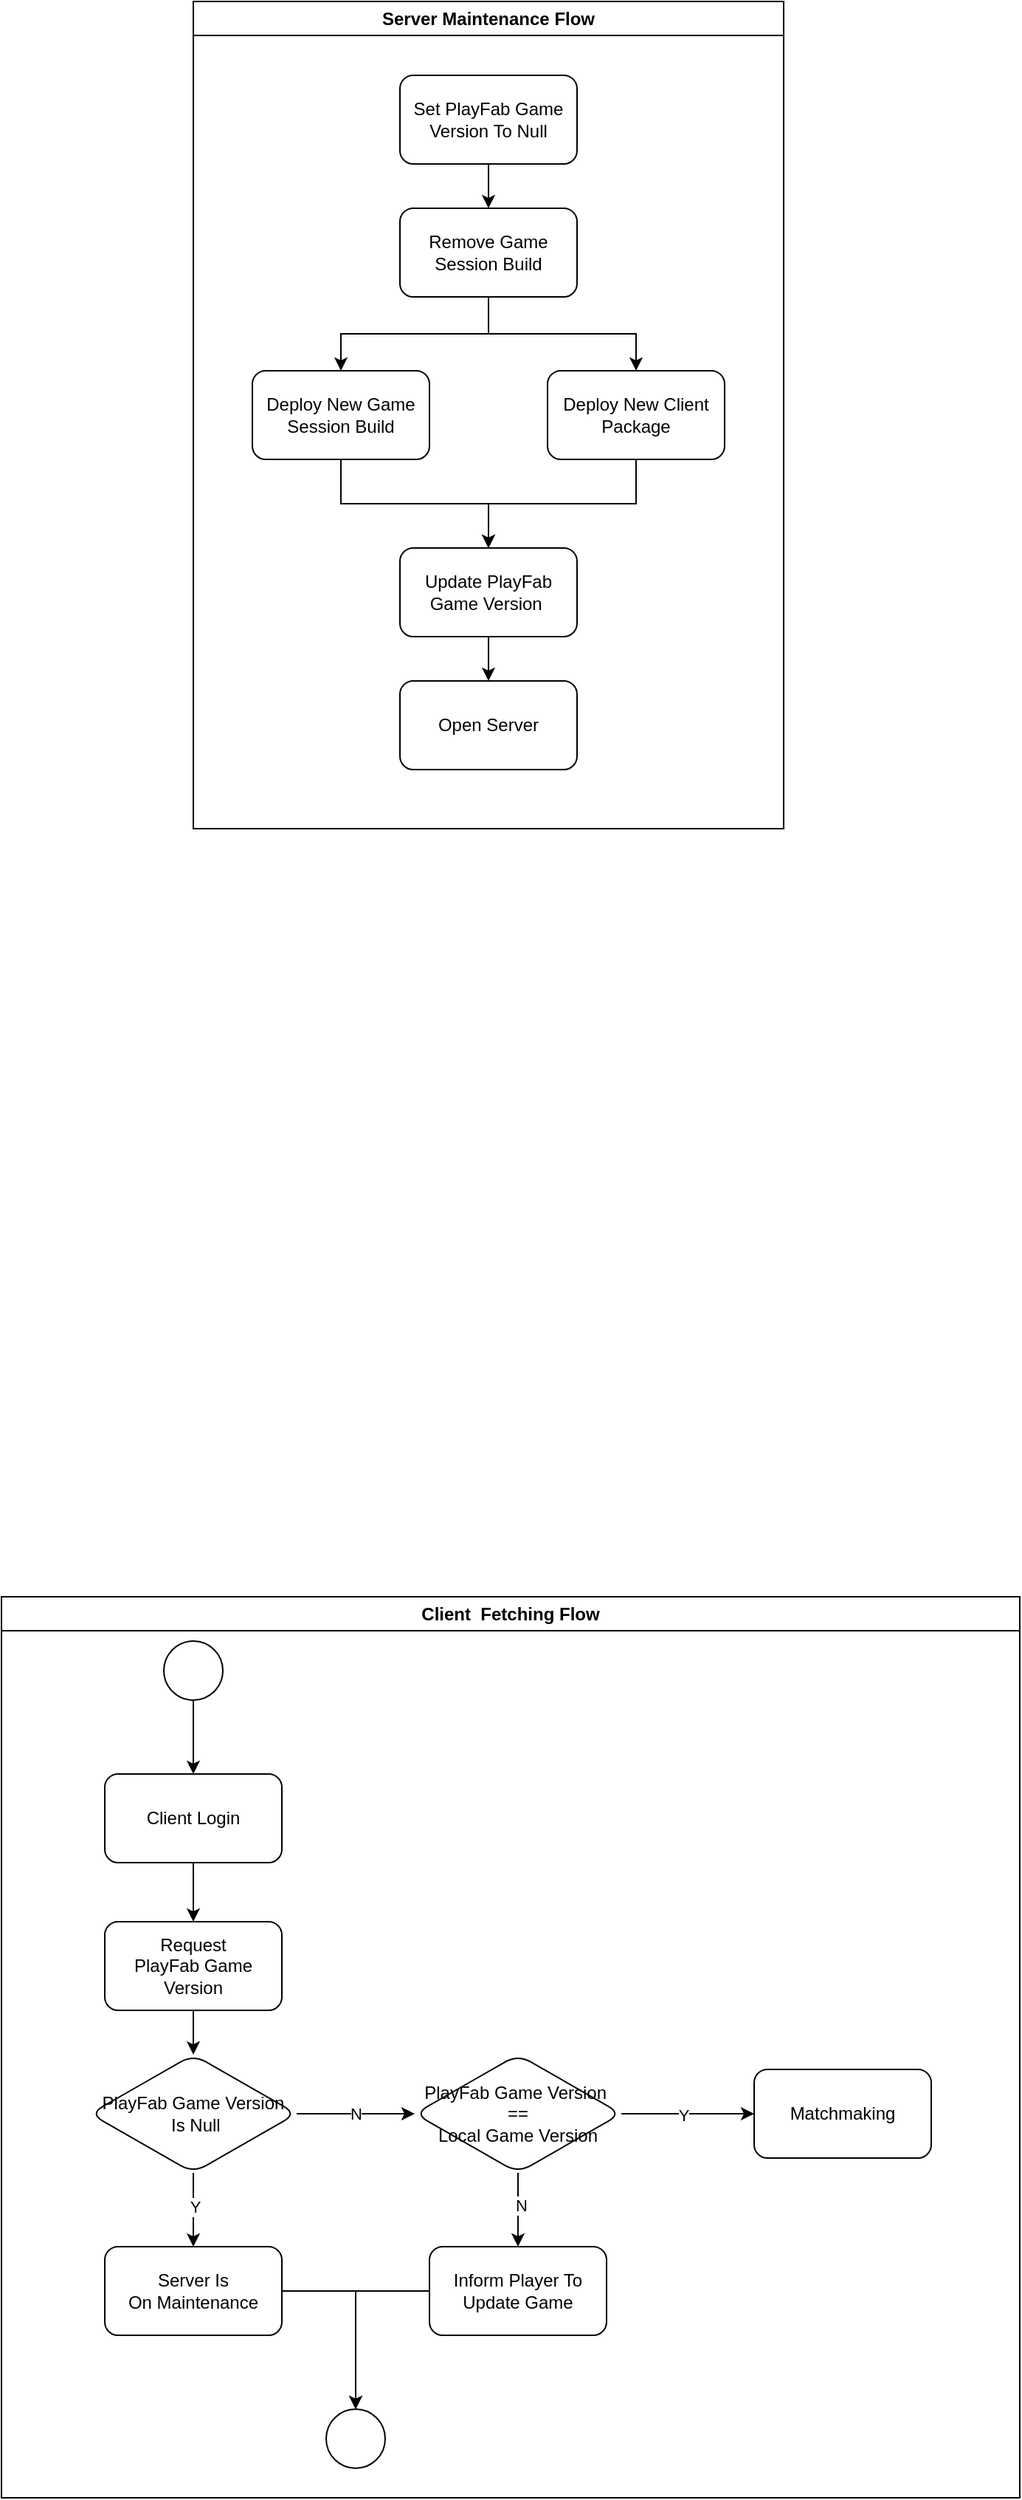 <mxfile version="21.3.0" type="github">
  <diagram name="Page-1" id="dbpJPx3zQGFUIyQtWBNA">
    <mxGraphModel dx="698" dy="668" grid="1" gridSize="10" guides="1" tooltips="1" connect="1" arrows="1" fold="1" page="1" pageScale="1" pageWidth="850" pageHeight="1100" math="0" shadow="0">
      <root>
        <mxCell id="0" />
        <mxCell id="1" parent="0" />
        <mxCell id="XkwDAgM6hhJPjJKCZIzu-50" value="Server Maintenance Flow" style="swimlane;whiteSpace=wrap;html=1;" vertex="1" parent="1">
          <mxGeometry x="210" y="130" width="400" height="560" as="geometry" />
        </mxCell>
        <mxCell id="XkwDAgM6hhJPjJKCZIzu-8" value="Remove Game Session Build" style="rounded=1;whiteSpace=wrap;html=1;" vertex="1" parent="XkwDAgM6hhJPjJKCZIzu-50">
          <mxGeometry x="140" y="140" width="120" height="60" as="geometry" />
        </mxCell>
        <mxCell id="XkwDAgM6hhJPjJKCZIzu-11" value="" style="edgeStyle=orthogonalEdgeStyle;rounded=0;orthogonalLoop=1;jettySize=auto;html=1;" edge="1" parent="XkwDAgM6hhJPjJKCZIzu-50" source="XkwDAgM6hhJPjJKCZIzu-9" target="XkwDAgM6hhJPjJKCZIzu-8">
          <mxGeometry relative="1" as="geometry" />
        </mxCell>
        <mxCell id="XkwDAgM6hhJPjJKCZIzu-9" value="Set PlayFab Game Version To Null" style="whiteSpace=wrap;html=1;rounded=1;" vertex="1" parent="XkwDAgM6hhJPjJKCZIzu-50">
          <mxGeometry x="140" y="50" width="120" height="60" as="geometry" />
        </mxCell>
        <mxCell id="XkwDAgM6hhJPjJKCZIzu-12" value="Deploy New Game Session Build" style="whiteSpace=wrap;html=1;rounded=1;" vertex="1" parent="XkwDAgM6hhJPjJKCZIzu-50">
          <mxGeometry x="40" y="250" width="120" height="60" as="geometry" />
        </mxCell>
        <mxCell id="XkwDAgM6hhJPjJKCZIzu-13" value="" style="edgeStyle=orthogonalEdgeStyle;rounded=0;orthogonalLoop=1;jettySize=auto;html=1;" edge="1" parent="XkwDAgM6hhJPjJKCZIzu-50" source="XkwDAgM6hhJPjJKCZIzu-8" target="XkwDAgM6hhJPjJKCZIzu-12">
          <mxGeometry relative="1" as="geometry" />
        </mxCell>
        <mxCell id="XkwDAgM6hhJPjJKCZIzu-14" value="Update PlayFab Game Version&amp;nbsp;" style="whiteSpace=wrap;html=1;rounded=1;" vertex="1" parent="XkwDAgM6hhJPjJKCZIzu-50">
          <mxGeometry x="140" y="370" width="120" height="60" as="geometry" />
        </mxCell>
        <mxCell id="XkwDAgM6hhJPjJKCZIzu-15" value="" style="edgeStyle=orthogonalEdgeStyle;rounded=0;orthogonalLoop=1;jettySize=auto;html=1;" edge="1" parent="XkwDAgM6hhJPjJKCZIzu-50" source="XkwDAgM6hhJPjJKCZIzu-12" target="XkwDAgM6hhJPjJKCZIzu-14">
          <mxGeometry relative="1" as="geometry" />
        </mxCell>
        <mxCell id="XkwDAgM6hhJPjJKCZIzu-17" value="Deploy New Client Package" style="whiteSpace=wrap;html=1;rounded=1;" vertex="1" parent="XkwDAgM6hhJPjJKCZIzu-50">
          <mxGeometry x="240" y="250" width="120" height="60" as="geometry" />
        </mxCell>
        <mxCell id="XkwDAgM6hhJPjJKCZIzu-18" value="" style="edgeStyle=orthogonalEdgeStyle;rounded=0;orthogonalLoop=1;jettySize=auto;html=1;" edge="1" parent="XkwDAgM6hhJPjJKCZIzu-50" source="XkwDAgM6hhJPjJKCZIzu-8" target="XkwDAgM6hhJPjJKCZIzu-17">
          <mxGeometry relative="1" as="geometry">
            <mxPoint x="210" y="220" as="sourcePoint" />
            <mxPoint x="110" y="260" as="targetPoint" />
          </mxGeometry>
        </mxCell>
        <mxCell id="XkwDAgM6hhJPjJKCZIzu-19" value="" style="edgeStyle=orthogonalEdgeStyle;rounded=0;orthogonalLoop=1;jettySize=auto;html=1;fontStyle=1" edge="1" parent="XkwDAgM6hhJPjJKCZIzu-50" source="XkwDAgM6hhJPjJKCZIzu-17" target="XkwDAgM6hhJPjJKCZIzu-14">
          <mxGeometry relative="1" as="geometry">
            <mxPoint x="220" y="230" as="sourcePoint" />
            <mxPoint x="120" y="270" as="targetPoint" />
          </mxGeometry>
        </mxCell>
        <mxCell id="XkwDAgM6hhJPjJKCZIzu-20" value="Open Server" style="whiteSpace=wrap;html=1;rounded=1;" vertex="1" parent="XkwDAgM6hhJPjJKCZIzu-50">
          <mxGeometry x="140" y="460" width="120" height="60" as="geometry" />
        </mxCell>
        <mxCell id="XkwDAgM6hhJPjJKCZIzu-21" value="" style="edgeStyle=orthogonalEdgeStyle;rounded=0;orthogonalLoop=1;jettySize=auto;html=1;" edge="1" parent="XkwDAgM6hhJPjJKCZIzu-50" source="XkwDAgM6hhJPjJKCZIzu-14" target="XkwDAgM6hhJPjJKCZIzu-20">
          <mxGeometry relative="1" as="geometry" />
        </mxCell>
        <mxCell id="XkwDAgM6hhJPjJKCZIzu-64" value="Client &amp;nbsp;Fetching&amp;nbsp;Flow" style="swimlane;whiteSpace=wrap;html=1;" vertex="1" parent="1">
          <mxGeometry x="80" y="1210" width="690" height="610" as="geometry" />
        </mxCell>
        <mxCell id="XkwDAgM6hhJPjJKCZIzu-22" value="Client Login" style="whiteSpace=wrap;html=1;rounded=1;" vertex="1" parent="XkwDAgM6hhJPjJKCZIzu-64">
          <mxGeometry x="70" y="120" width="120" height="60" as="geometry" />
        </mxCell>
        <mxCell id="XkwDAgM6hhJPjJKCZIzu-27" value="Request PlayFab&amp;nbsp;Game Version" style="whiteSpace=wrap;html=1;rounded=1;" vertex="1" parent="XkwDAgM6hhJPjJKCZIzu-64">
          <mxGeometry x="70" y="220" width="120" height="60" as="geometry" />
        </mxCell>
        <mxCell id="XkwDAgM6hhJPjJKCZIzu-28" value="" style="edgeStyle=orthogonalEdgeStyle;rounded=0;orthogonalLoop=1;jettySize=auto;html=1;" edge="1" parent="XkwDAgM6hhJPjJKCZIzu-64" source="XkwDAgM6hhJPjJKCZIzu-22" target="XkwDAgM6hhJPjJKCZIzu-27">
          <mxGeometry relative="1" as="geometry" />
        </mxCell>
        <mxCell id="XkwDAgM6hhJPjJKCZIzu-29" value="PlayFab Game Version &amp;nbsp;Is Null" style="rhombus;whiteSpace=wrap;html=1;rounded=1;" vertex="1" parent="XkwDAgM6hhJPjJKCZIzu-64">
          <mxGeometry x="60" y="310" width="140" height="80" as="geometry" />
        </mxCell>
        <mxCell id="XkwDAgM6hhJPjJKCZIzu-30" value="" style="edgeStyle=orthogonalEdgeStyle;rounded=0;orthogonalLoop=1;jettySize=auto;html=1;" edge="1" parent="XkwDAgM6hhJPjJKCZIzu-64" source="XkwDAgM6hhJPjJKCZIzu-27" target="XkwDAgM6hhJPjJKCZIzu-29">
          <mxGeometry relative="1" as="geometry" />
        </mxCell>
        <mxCell id="XkwDAgM6hhJPjJKCZIzu-31" value="Server Is On&amp;nbsp;Maintenance" style="whiteSpace=wrap;html=1;rounded=1;" vertex="1" parent="XkwDAgM6hhJPjJKCZIzu-64">
          <mxGeometry x="70" y="440" width="120" height="60" as="geometry" />
        </mxCell>
        <mxCell id="XkwDAgM6hhJPjJKCZIzu-32" value="" style="edgeStyle=orthogonalEdgeStyle;rounded=0;orthogonalLoop=1;jettySize=auto;html=1;" edge="1" parent="XkwDAgM6hhJPjJKCZIzu-64" source="XkwDAgM6hhJPjJKCZIzu-29" target="XkwDAgM6hhJPjJKCZIzu-31">
          <mxGeometry relative="1" as="geometry" />
        </mxCell>
        <mxCell id="XkwDAgM6hhJPjJKCZIzu-33" value="Y" style="edgeLabel;html=1;align=center;verticalAlign=middle;resizable=0;points=[];" vertex="1" connectable="0" parent="XkwDAgM6hhJPjJKCZIzu-32">
          <mxGeometry x="-0.08" y="1" relative="1" as="geometry">
            <mxPoint as="offset" />
          </mxGeometry>
        </mxCell>
        <mxCell id="XkwDAgM6hhJPjJKCZIzu-34" value="" style="ellipse;whiteSpace=wrap;html=1;aspect=fixed;" vertex="1" parent="XkwDAgM6hhJPjJKCZIzu-64">
          <mxGeometry x="220" y="550" width="40" height="40" as="geometry" />
        </mxCell>
        <mxCell id="XkwDAgM6hhJPjJKCZIzu-35" value="" style="edgeStyle=orthogonalEdgeStyle;rounded=0;orthogonalLoop=1;jettySize=auto;html=1;" edge="1" parent="XkwDAgM6hhJPjJKCZIzu-64" source="XkwDAgM6hhJPjJKCZIzu-31" target="XkwDAgM6hhJPjJKCZIzu-34">
          <mxGeometry relative="1" as="geometry" />
        </mxCell>
        <mxCell id="XkwDAgM6hhJPjJKCZIzu-37" value="" style="edgeStyle=orthogonalEdgeStyle;rounded=0;orthogonalLoop=1;jettySize=auto;html=1;" edge="1" parent="XkwDAgM6hhJPjJKCZIzu-64" source="XkwDAgM6hhJPjJKCZIzu-36" target="XkwDAgM6hhJPjJKCZIzu-22">
          <mxGeometry relative="1" as="geometry" />
        </mxCell>
        <mxCell id="XkwDAgM6hhJPjJKCZIzu-40" value="PlayFab Game Version&amp;nbsp;&lt;br&gt;==&lt;br&gt;Local Game Version" style="rhombus;whiteSpace=wrap;html=1;rounded=1;" vertex="1" parent="XkwDAgM6hhJPjJKCZIzu-64">
          <mxGeometry x="280" y="310" width="140" height="80" as="geometry" />
        </mxCell>
        <mxCell id="XkwDAgM6hhJPjJKCZIzu-41" value="N" style="edgeStyle=orthogonalEdgeStyle;rounded=0;orthogonalLoop=1;jettySize=auto;html=1;" edge="1" parent="XkwDAgM6hhJPjJKCZIzu-64" source="XkwDAgM6hhJPjJKCZIzu-29" target="XkwDAgM6hhJPjJKCZIzu-40">
          <mxGeometry relative="1" as="geometry" />
        </mxCell>
        <mxCell id="XkwDAgM6hhJPjJKCZIzu-46" value="" style="edgeStyle=orthogonalEdgeStyle;rounded=0;orthogonalLoop=1;jettySize=auto;html=1;entryX=0.5;entryY=0;entryDx=0;entryDy=0;" edge="1" parent="XkwDAgM6hhJPjJKCZIzu-64" source="XkwDAgM6hhJPjJKCZIzu-42" target="XkwDAgM6hhJPjJKCZIzu-34">
          <mxGeometry relative="1" as="geometry">
            <mxPoint x="350" y="610" as="targetPoint" />
          </mxGeometry>
        </mxCell>
        <mxCell id="XkwDAgM6hhJPjJKCZIzu-42" value="Inform Player To Update Game" style="whiteSpace=wrap;html=1;rounded=1;" vertex="1" parent="XkwDAgM6hhJPjJKCZIzu-64">
          <mxGeometry x="290" y="440" width="120" height="60" as="geometry" />
        </mxCell>
        <mxCell id="XkwDAgM6hhJPjJKCZIzu-43" value="" style="edgeStyle=orthogonalEdgeStyle;rounded=0;orthogonalLoop=1;jettySize=auto;html=1;" edge="1" parent="XkwDAgM6hhJPjJKCZIzu-64" source="XkwDAgM6hhJPjJKCZIzu-40" target="XkwDAgM6hhJPjJKCZIzu-42">
          <mxGeometry relative="1" as="geometry" />
        </mxCell>
        <mxCell id="XkwDAgM6hhJPjJKCZIzu-44" value="N" style="edgeLabel;html=1;align=center;verticalAlign=middle;resizable=0;points=[];" vertex="1" connectable="0" parent="XkwDAgM6hhJPjJKCZIzu-43">
          <mxGeometry x="-0.12" y="2" relative="1" as="geometry">
            <mxPoint as="offset" />
          </mxGeometry>
        </mxCell>
        <mxCell id="XkwDAgM6hhJPjJKCZIzu-47" value="Matchmaking" style="whiteSpace=wrap;html=1;rounded=1;" vertex="1" parent="XkwDAgM6hhJPjJKCZIzu-64">
          <mxGeometry x="510" y="320" width="120" height="60" as="geometry" />
        </mxCell>
        <mxCell id="XkwDAgM6hhJPjJKCZIzu-48" value="" style="edgeStyle=orthogonalEdgeStyle;rounded=0;orthogonalLoop=1;jettySize=auto;html=1;" edge="1" parent="XkwDAgM6hhJPjJKCZIzu-64" source="XkwDAgM6hhJPjJKCZIzu-40" target="XkwDAgM6hhJPjJKCZIzu-47">
          <mxGeometry relative="1" as="geometry" />
        </mxCell>
        <mxCell id="XkwDAgM6hhJPjJKCZIzu-49" value="Y" style="edgeLabel;html=1;align=center;verticalAlign=middle;resizable=0;points=[];" vertex="1" connectable="0" parent="XkwDAgM6hhJPjJKCZIzu-48">
          <mxGeometry x="-0.067" y="-1" relative="1" as="geometry">
            <mxPoint as="offset" />
          </mxGeometry>
        </mxCell>
        <mxCell id="XkwDAgM6hhJPjJKCZIzu-36" value="" style="ellipse;whiteSpace=wrap;html=1;aspect=fixed;" vertex="1" parent="XkwDAgM6hhJPjJKCZIzu-64">
          <mxGeometry x="110" y="30" width="40" height="40" as="geometry" />
        </mxCell>
      </root>
    </mxGraphModel>
  </diagram>
</mxfile>
